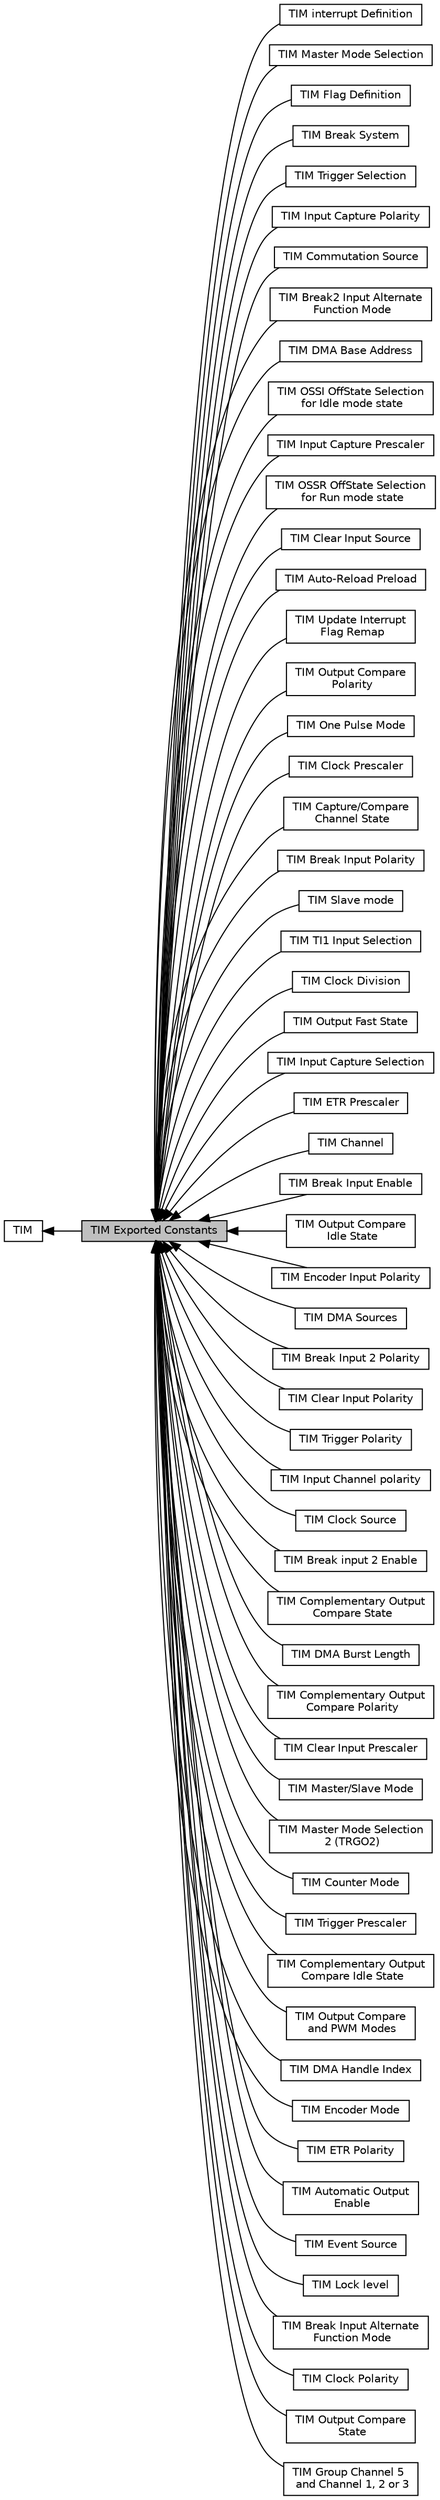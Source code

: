 digraph "TIM Exported Constants"
{
  edge [fontname="Helvetica",fontsize="10",labelfontname="Helvetica",labelfontsize="10"];
  node [fontname="Helvetica",fontsize="10",shape=box];
  rankdir=LR;
  Node26 [label="TIM interrupt Definition",height=0.2,width=0.4,color="black", fillcolor="white", style="filled",URL="$group__TIM__Interrupt__definition.html",tooltip=" "];
  Node47 [label="TIM Master Mode Selection",height=0.2,width=0.4,color="black", fillcolor="white", style="filled",URL="$group__TIM__Master__Mode__Selection.html",tooltip=" "];
  Node29 [label="TIM Flag Definition",height=0.2,width=0.4,color="black", fillcolor="white", style="filled",URL="$group__TIM__Flag__definition.html",tooltip=" "];
  Node59 [label="TIM Break System",height=0.2,width=0.4,color="black", fillcolor="white", style="filled",URL="$group__TIM__Break__System.html",tooltip=" "];
  Node52 [label="TIM Trigger Selection",height=0.2,width=0.4,color="black", fillcolor="white", style="filled",URL="$group__TIM__Trigger__Selection.html",tooltip=" "];
  Node20 [label="TIM Input Capture Polarity",height=0.2,width=0.4,color="black", fillcolor="white", style="filled",URL="$group__TIM__Input__Capture__Polarity.html",tooltip=" "];
  Node27 [label="TIM Commutation Source",height=0.2,width=0.4,color="black", fillcolor="white", style="filled",URL="$group__TIM__Commutation__Source.html",tooltip=" "];
  Node44 [label="TIM Break2 Input Alternate\l Function Mode",height=0.2,width=0.4,color="black", fillcolor="white", style="filled",URL="$group__TIM__Break2__Input__AF__Mode.html",tooltip=" "];
  Node4 [label="TIM DMA Base Address",height=0.2,width=0.4,color="black", fillcolor="white", style="filled",URL="$group__TIM__DMA__Base__address.html",tooltip=" "];
  Node37 [label="TIM OSSI OffState Selection\l for Idle mode state",height=0.2,width=0.4,color="black", fillcolor="white", style="filled",URL="$group__TIM__OSSI__Off__State__Selection__for__Idle__mode__state.html",tooltip=" "];
  Node23 [label="TIM Input Capture Prescaler",height=0.2,width=0.4,color="black", fillcolor="white", style="filled",URL="$group__TIM__Input__Capture__Prescaler.html",tooltip=" "];
  Node36 [label="TIM OSSR OffState Selection\l for Run mode state",height=0.2,width=0.4,color="black", fillcolor="white", style="filled",URL="$group__TIM__OSSR__Off__State__Selection__for__Run__mode__state.html",tooltip=" "];
  Node3 [label="TIM Clear Input Source",height=0.2,width=0.4,color="black", fillcolor="white", style="filled",URL="$group__TIM__ClearInput__Source.html",tooltip=" "];
  Node13 [label="TIM Auto-Reload Preload",height=0.2,width=0.4,color="black", fillcolor="white", style="filled",URL="$group__TIM__AutoReloadPreload.html",tooltip=" "];
  Node10 [label="TIM Update Interrupt\l Flag Remap",height=0.2,width=0.4,color="black", fillcolor="white", style="filled",URL="$group__TIM__Update__Interrupt__Flag__Remap.html",tooltip=" "];
  Node16 [label="TIM Output Compare\l Polarity",height=0.2,width=0.4,color="black", fillcolor="white", style="filled",URL="$group__TIM__Output__Compare__Polarity.html",tooltip=" "];
  Node24 [label="TIM One Pulse Mode",height=0.2,width=0.4,color="black", fillcolor="white", style="filled",URL="$group__TIM__One__Pulse__Mode.html",tooltip=" "];
  Node33 [label="TIM Clock Prescaler",height=0.2,width=0.4,color="black", fillcolor="white", style="filled",URL="$group__TIM__Clock__Prescaler.html",tooltip=" "];
  Node58 [label="TIM Capture/Compare\l Channel State",height=0.2,width=0.4,color="black", fillcolor="white", style="filled",URL="$group__Channel__CC__State.html",tooltip=" "];
  Node40 [label="TIM Break Input Polarity",height=0.2,width=0.4,color="black", fillcolor="white", style="filled",URL="$group__TIM__Break__Polarity.html",tooltip=" "];
  Node50 [label="TIM Slave mode",height=0.2,width=0.4,color="black", fillcolor="white", style="filled",URL="$group__TIM__Slave__Mode.html",tooltip=" "];
  Node55 [label="TIM TI1 Input Selection",height=0.2,width=0.4,color="black", fillcolor="white", style="filled",URL="$group__TIM__TI1__Selection.html",tooltip=" "];
  Node11 [label="TIM Clock Division",height=0.2,width=0.4,color="black", fillcolor="white", style="filled",URL="$group__TIM__ClockDivision.html",tooltip=" "];
  Node14 [label="TIM Output Fast State",height=0.2,width=0.4,color="black", fillcolor="white", style="filled",URL="$group__TIM__Output__Fast__State.html",tooltip=" "];
  Node22 [label="TIM Input Capture Selection",height=0.2,width=0.4,color="black", fillcolor="white", style="filled",URL="$group__TIM__Input__Capture__Selection.html",tooltip=" "];
  Node8 [label="TIM ETR Prescaler",height=0.2,width=0.4,color="black", fillcolor="white", style="filled",URL="$group__TIM__ETR__Prescaler.html",tooltip=" "];
  Node30 [label="TIM Channel",height=0.2,width=0.4,color="black", fillcolor="white", style="filled",URL="$group__TIM__Channel.html",tooltip=" "];
  Node39 [label="TIM Break Input Enable",height=0.2,width=0.4,color="black", fillcolor="white", style="filled",URL="$group__TIM__Break__Input__enable__disable.html",tooltip=" "];
  Node18 [label="TIM Output Compare\l Idle State",height=0.2,width=0.4,color="black", fillcolor="white", style="filled",URL="$group__TIM__Output__Compare__Idle__State.html",tooltip=" "];
  Node21 [label="TIM Encoder Input Polarity",height=0.2,width=0.4,color="black", fillcolor="white", style="filled",URL="$group__TIM__Encoder__Input__Polarity.html",tooltip=" "];
  Node28 [label="TIM DMA Sources",height=0.2,width=0.4,color="black", fillcolor="white", style="filled",URL="$group__TIM__DMA__sources.html",tooltip=" "];
  Node43 [label="TIM Break Input 2 Polarity",height=0.2,width=0.4,color="black", fillcolor="white", style="filled",URL="$group__TIM__Break2__Polarity.html",tooltip=" "];
  Node34 [label="TIM Clear Input Polarity",height=0.2,width=0.4,color="black", fillcolor="white", style="filled",URL="$group__TIM__ClearInput__Polarity.html",tooltip=" "];
  Node53 [label="TIM Trigger Polarity",height=0.2,width=0.4,color="black", fillcolor="white", style="filled",URL="$group__TIM__Trigger__Polarity.html",tooltip=" "];
  Node1 [label="TIM Exported Constants",height=0.2,width=0.4,color="black", fillcolor="grey75", style="filled", fontcolor="black",tooltip=" "];
  Node6 [label="TIM Input Channel polarity",height=0.2,width=0.4,color="black", fillcolor="white", style="filled",URL="$group__TIM__Input__Channel__Polarity.html",tooltip=" "];
  Node31 [label="TIM Clock Source",height=0.2,width=0.4,color="black", fillcolor="white", style="filled",URL="$group__TIM__Clock__Source.html",tooltip=" "];
  Node42 [label="TIM Break input 2 Enable",height=0.2,width=0.4,color="black", fillcolor="white", style="filled",URL="$group__TIM__Break2__Input__enable__disable.html",tooltip=" "];
  Node15 [label="TIM Complementary Output\l Compare State",height=0.2,width=0.4,color="black", fillcolor="white", style="filled",URL="$group__TIM__Output__Compare__N__State.html",tooltip=" "];
  Node56 [label="TIM DMA Burst Length",height=0.2,width=0.4,color="black", fillcolor="white", style="filled",URL="$group__TIM__DMA__Burst__Length.html",tooltip=" "];
  Node17 [label="TIM Complementary Output\l Compare Polarity",height=0.2,width=0.4,color="black", fillcolor="white", style="filled",URL="$group__TIM__Output__Compare__N__Polarity.html",tooltip=" "];
  Node2 [label="TIM",height=0.2,width=0.4,color="black", fillcolor="white", style="filled",URL="$group__TIM.html",tooltip="TIM HAL module driver."];
  Node35 [label="TIM Clear Input Prescaler",height=0.2,width=0.4,color="black", fillcolor="white", style="filled",URL="$group__TIM__ClearInput__Prescaler.html",tooltip=" "];
  Node49 [label="TIM Master/Slave Mode",height=0.2,width=0.4,color="black", fillcolor="white", style="filled",URL="$group__TIM__Master__Slave__Mode.html",tooltip=" "];
  Node48 [label="TIM Master Mode Selection\l 2 (TRGO2)",height=0.2,width=0.4,color="black", fillcolor="white", style="filled",URL="$group__TIM__Master__Mode__Selection__2.html",tooltip=" "];
  Node9 [label="TIM Counter Mode",height=0.2,width=0.4,color="black", fillcolor="white", style="filled",URL="$group__TIM__Counter__Mode.html",tooltip=" "];
  Node54 [label="TIM Trigger Prescaler",height=0.2,width=0.4,color="black", fillcolor="white", style="filled",URL="$group__TIM__Trigger__Prescaler.html",tooltip=" "];
  Node19 [label="TIM Complementary Output\l Compare Idle State",height=0.2,width=0.4,color="black", fillcolor="white", style="filled",URL="$group__TIM__Output__Compare__N__Idle__State.html",tooltip=" "];
  Node51 [label="TIM Output Compare\l and PWM Modes",height=0.2,width=0.4,color="black", fillcolor="white", style="filled",URL="$group__TIM__Output__Compare__and__PWM__modes.html",tooltip=" "];
  Node57 [label="TIM DMA Handle Index",height=0.2,width=0.4,color="black", fillcolor="white", style="filled",URL="$group__DMA__Handle__index.html",tooltip=" "];
  Node25 [label="TIM Encoder Mode",height=0.2,width=0.4,color="black", fillcolor="white", style="filled",URL="$group__TIM__Encoder__Mode.html",tooltip=" "];
  Node7 [label="TIM ETR Polarity",height=0.2,width=0.4,color="black", fillcolor="white", style="filled",URL="$group__TIM__ETR__Polarity.html",tooltip=" "];
  Node45 [label="TIM Automatic Output\l Enable",height=0.2,width=0.4,color="black", fillcolor="white", style="filled",URL="$group__TIM__AOE__Bit__Set__Reset.html",tooltip=" "];
  Node5 [label="TIM Event Source",height=0.2,width=0.4,color="black", fillcolor="white", style="filled",URL="$group__TIM__Event__Source.html",tooltip=" "];
  Node38 [label="TIM Lock level",height=0.2,width=0.4,color="black", fillcolor="white", style="filled",URL="$group__TIM__Lock__level.html",tooltip=" "];
  Node41 [label="TIM Break Input Alternate\l Function Mode",height=0.2,width=0.4,color="black", fillcolor="white", style="filled",URL="$group__TIM__Break__Input__AF__Mode.html",tooltip=" "];
  Node32 [label="TIM Clock Polarity",height=0.2,width=0.4,color="black", fillcolor="white", style="filled",URL="$group__TIM__Clock__Polarity.html",tooltip=" "];
  Node12 [label="TIM Output Compare\l State",height=0.2,width=0.4,color="black", fillcolor="white", style="filled",URL="$group__TIM__Output__Compare__State.html",tooltip=" "];
  Node46 [label="TIM Group Channel 5\l and Channel 1, 2 or 3",height=0.2,width=0.4,color="black", fillcolor="white", style="filled",URL="$group__TIM__Group__Channel5.html",tooltip=" "];
  Node2->Node1 [shape=plaintext, dir="back", style="solid"];
  Node1->Node3 [shape=plaintext, dir="back", style="solid"];
  Node1->Node4 [shape=plaintext, dir="back", style="solid"];
  Node1->Node5 [shape=plaintext, dir="back", style="solid"];
  Node1->Node6 [shape=plaintext, dir="back", style="solid"];
  Node1->Node7 [shape=plaintext, dir="back", style="solid"];
  Node1->Node8 [shape=plaintext, dir="back", style="solid"];
  Node1->Node9 [shape=plaintext, dir="back", style="solid"];
  Node1->Node10 [shape=plaintext, dir="back", style="solid"];
  Node1->Node11 [shape=plaintext, dir="back", style="solid"];
  Node1->Node12 [shape=plaintext, dir="back", style="solid"];
  Node1->Node13 [shape=plaintext, dir="back", style="solid"];
  Node1->Node14 [shape=plaintext, dir="back", style="solid"];
  Node1->Node15 [shape=plaintext, dir="back", style="solid"];
  Node1->Node16 [shape=plaintext, dir="back", style="solid"];
  Node1->Node17 [shape=plaintext, dir="back", style="solid"];
  Node1->Node18 [shape=plaintext, dir="back", style="solid"];
  Node1->Node19 [shape=plaintext, dir="back", style="solid"];
  Node1->Node20 [shape=plaintext, dir="back", style="solid"];
  Node1->Node21 [shape=plaintext, dir="back", style="solid"];
  Node1->Node22 [shape=plaintext, dir="back", style="solid"];
  Node1->Node23 [shape=plaintext, dir="back", style="solid"];
  Node1->Node24 [shape=plaintext, dir="back", style="solid"];
  Node1->Node25 [shape=plaintext, dir="back", style="solid"];
  Node1->Node26 [shape=plaintext, dir="back", style="solid"];
  Node1->Node27 [shape=plaintext, dir="back", style="solid"];
  Node1->Node28 [shape=plaintext, dir="back", style="solid"];
  Node1->Node29 [shape=plaintext, dir="back", style="solid"];
  Node1->Node30 [shape=plaintext, dir="back", style="solid"];
  Node1->Node31 [shape=plaintext, dir="back", style="solid"];
  Node1->Node32 [shape=plaintext, dir="back", style="solid"];
  Node1->Node33 [shape=plaintext, dir="back", style="solid"];
  Node1->Node34 [shape=plaintext, dir="back", style="solid"];
  Node1->Node35 [shape=plaintext, dir="back", style="solid"];
  Node1->Node36 [shape=plaintext, dir="back", style="solid"];
  Node1->Node37 [shape=plaintext, dir="back", style="solid"];
  Node1->Node38 [shape=plaintext, dir="back", style="solid"];
  Node1->Node39 [shape=plaintext, dir="back", style="solid"];
  Node1->Node40 [shape=plaintext, dir="back", style="solid"];
  Node1->Node41 [shape=plaintext, dir="back", style="solid"];
  Node1->Node42 [shape=plaintext, dir="back", style="solid"];
  Node1->Node43 [shape=plaintext, dir="back", style="solid"];
  Node1->Node44 [shape=plaintext, dir="back", style="solid"];
  Node1->Node45 [shape=plaintext, dir="back", style="solid"];
  Node1->Node46 [shape=plaintext, dir="back", style="solid"];
  Node1->Node47 [shape=plaintext, dir="back", style="solid"];
  Node1->Node48 [shape=plaintext, dir="back", style="solid"];
  Node1->Node49 [shape=plaintext, dir="back", style="solid"];
  Node1->Node50 [shape=plaintext, dir="back", style="solid"];
  Node1->Node51 [shape=plaintext, dir="back", style="solid"];
  Node1->Node52 [shape=plaintext, dir="back", style="solid"];
  Node1->Node53 [shape=plaintext, dir="back", style="solid"];
  Node1->Node54 [shape=plaintext, dir="back", style="solid"];
  Node1->Node55 [shape=plaintext, dir="back", style="solid"];
  Node1->Node56 [shape=plaintext, dir="back", style="solid"];
  Node1->Node57 [shape=plaintext, dir="back", style="solid"];
  Node1->Node58 [shape=plaintext, dir="back", style="solid"];
  Node1->Node59 [shape=plaintext, dir="back", style="solid"];
}
